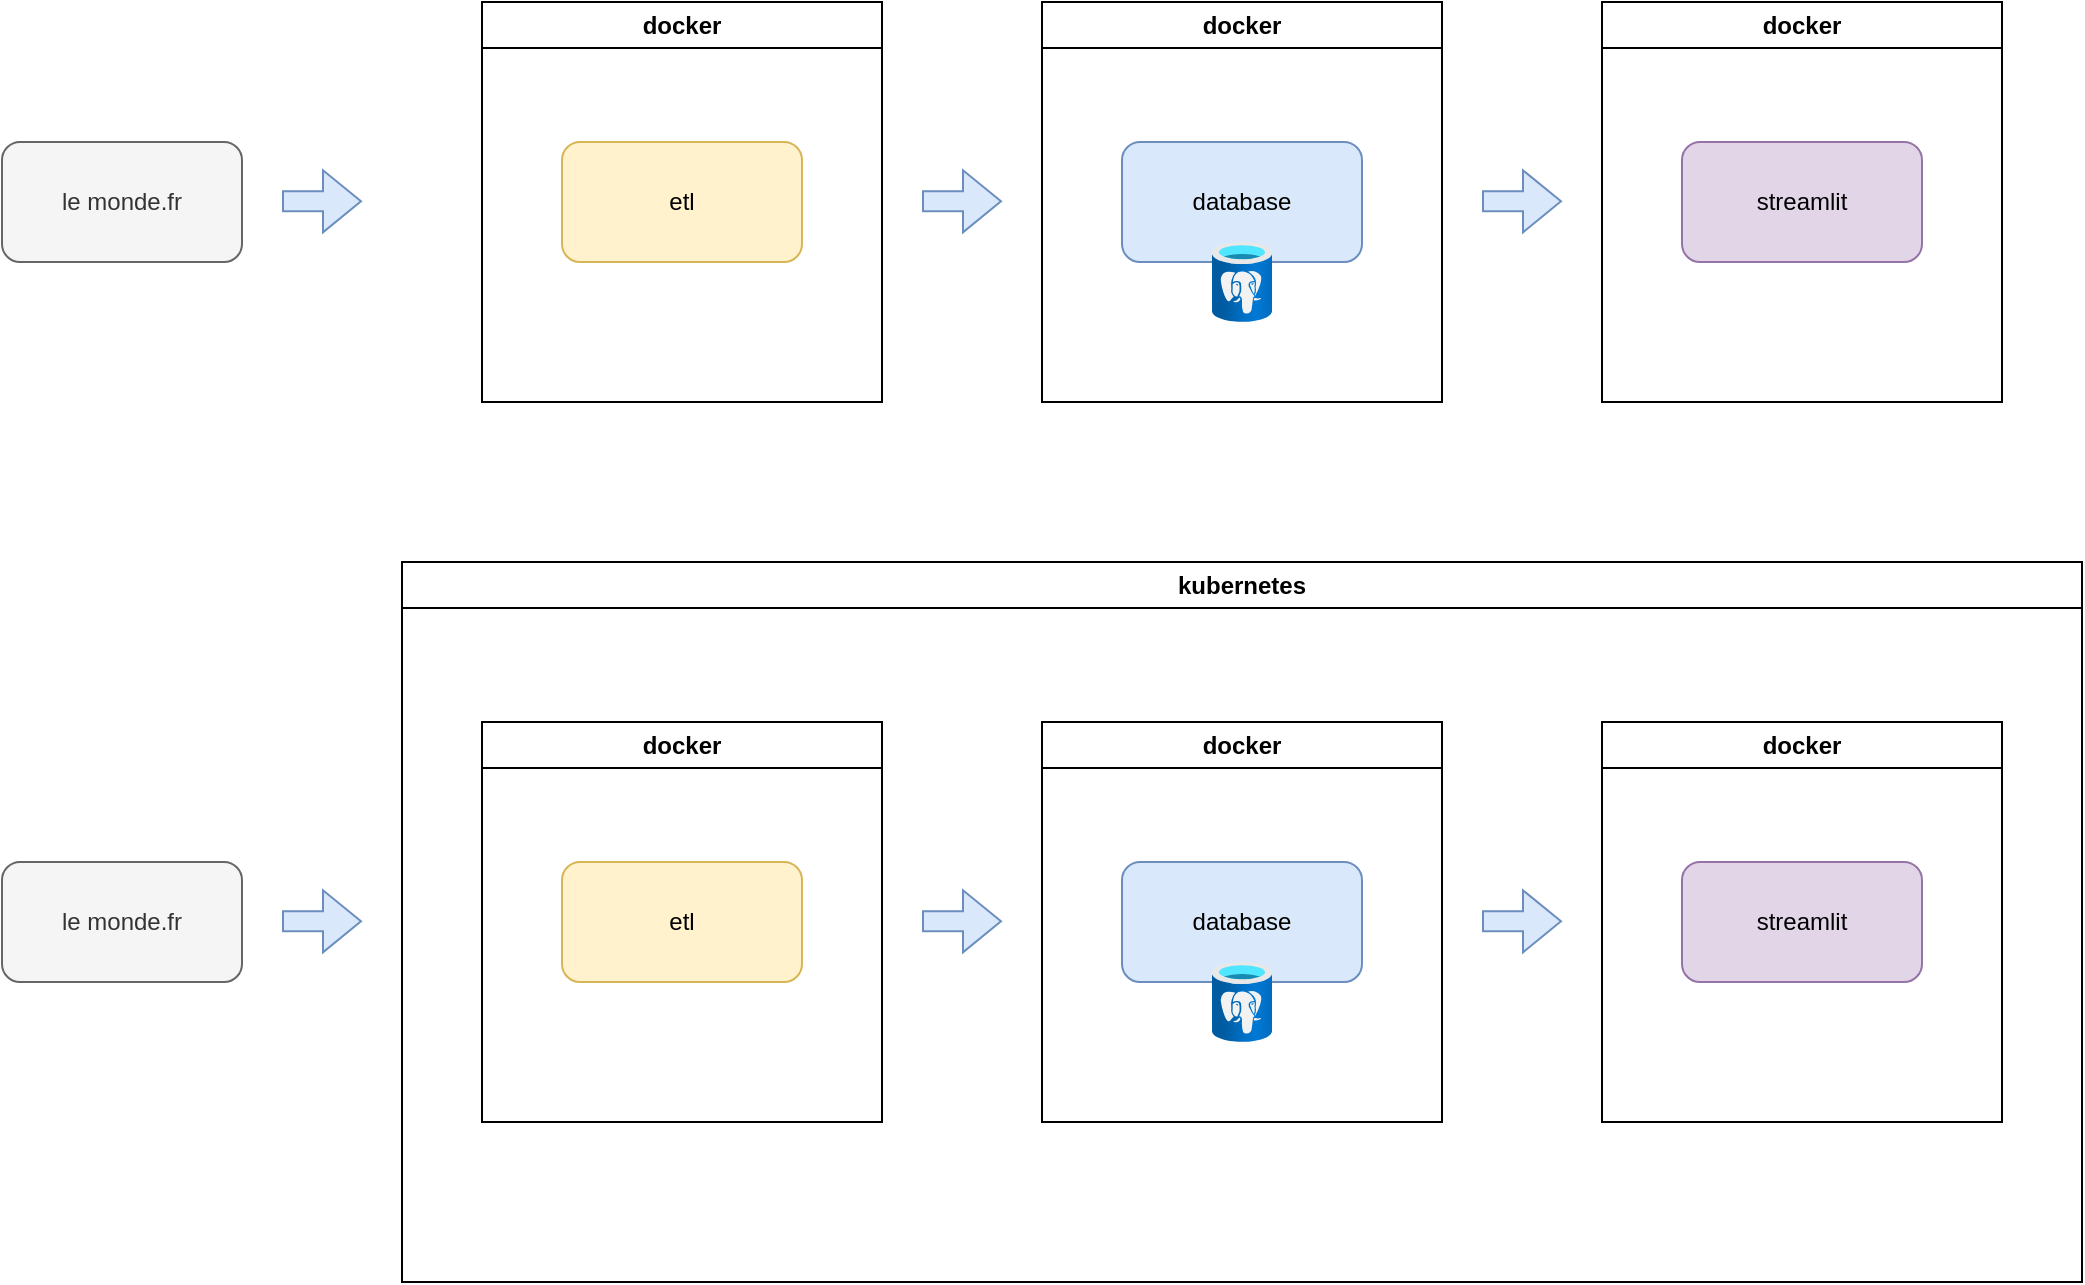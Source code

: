 <mxfile version="20.6.0" type="device"><diagram id="4UPBUQy9Qm4VnQTHt7rH" name="Page-1"><mxGraphModel dx="2272" dy="1857" grid="1" gridSize="10" guides="1" tooltips="1" connect="1" arrows="1" fold="1" page="1" pageScale="1" pageWidth="850" pageHeight="1100" math="0" shadow="0"><root><mxCell id="0"/><mxCell id="1" parent="0"/><mxCell id="7r_L6wyutP1GP6Yq1L7T-1" value="docker" style="swimlane;whiteSpace=wrap;html=1;" vertex="1" parent="1"><mxGeometry y="160" width="200" height="200" as="geometry"/></mxCell><mxCell id="7r_L6wyutP1GP6Yq1L7T-2" value="docker" style="swimlane;whiteSpace=wrap;html=1;startSize=23;" vertex="1" parent="1"><mxGeometry x="280" y="160" width="200" height="200" as="geometry"/></mxCell><mxCell id="7r_L6wyutP1GP6Yq1L7T-3" value="docker" style="swimlane;whiteSpace=wrap;html=1;" vertex="1" parent="1"><mxGeometry x="560" y="160" width="200" height="200" as="geometry"/></mxCell><mxCell id="7r_L6wyutP1GP6Yq1L7T-5" value="kubernetes" style="swimlane;whiteSpace=wrap;html=1;" vertex="1" parent="1"><mxGeometry x="-40" y="80" width="840" height="360" as="geometry"/></mxCell><mxCell id="7r_L6wyutP1GP6Yq1L7T-4" value="streamlit" style="rounded=1;whiteSpace=wrap;html=1;fillColor=#e1d5e7;strokeColor=#9673a6;" vertex="1" parent="7r_L6wyutP1GP6Yq1L7T-5"><mxGeometry x="640" y="150" width="120" height="60" as="geometry"/></mxCell><mxCell id="7r_L6wyutP1GP6Yq1L7T-7" value="database" style="rounded=1;whiteSpace=wrap;html=1;fillColor=#dae8fc;strokeColor=#6c8ebf;" vertex="1" parent="7r_L6wyutP1GP6Yq1L7T-5"><mxGeometry x="360" y="150" width="120" height="60" as="geometry"/></mxCell><mxCell id="7r_L6wyutP1GP6Yq1L7T-6" value="etl" style="rounded=1;whiteSpace=wrap;html=1;fillColor=#fff2cc;strokeColor=#d6b656;" vertex="1" parent="7r_L6wyutP1GP6Yq1L7T-5"><mxGeometry x="80" y="150" width="120" height="60" as="geometry"/></mxCell><mxCell id="7r_L6wyutP1GP6Yq1L7T-10" value="" style="aspect=fixed;html=1;points=[];align=center;image;fontSize=12;image=img/lib/azure2/databases/Azure_Database_PostgreSQL_Server.svg;" vertex="1" parent="7r_L6wyutP1GP6Yq1L7T-5"><mxGeometry x="405" y="200" width="30" height="40" as="geometry"/></mxCell><mxCell id="7r_L6wyutP1GP6Yq1L7T-12" value="" style="shape=flexArrow;endArrow=classic;html=1;rounded=0;fillColor=#dae8fc;strokeColor=#6c8ebf;" edge="1" parent="7r_L6wyutP1GP6Yq1L7T-5"><mxGeometry width="50" height="50" relative="1" as="geometry"><mxPoint x="260" y="179.66" as="sourcePoint"/><mxPoint x="300" y="179.66" as="targetPoint"/></mxGeometry></mxCell><mxCell id="7r_L6wyutP1GP6Yq1L7T-11" value="" style="shape=flexArrow;endArrow=classic;html=1;rounded=0;fillColor=#dae8fc;strokeColor=#6c8ebf;" edge="1" parent="7r_L6wyutP1GP6Yq1L7T-5"><mxGeometry width="50" height="50" relative="1" as="geometry"><mxPoint x="540" y="179.66" as="sourcePoint"/><mxPoint x="580" y="179.66" as="targetPoint"/></mxGeometry></mxCell><mxCell id="7r_L6wyutP1GP6Yq1L7T-8" value="le monde.fr" style="rounded=1;whiteSpace=wrap;html=1;fillColor=#f5f5f5;fontColor=#333333;strokeColor=#666666;" vertex="1" parent="1"><mxGeometry x="-240" y="230" width="120" height="60" as="geometry"/></mxCell><mxCell id="7r_L6wyutP1GP6Yq1L7T-9" value="" style="shape=flexArrow;endArrow=classic;html=1;rounded=0;fillColor=#dae8fc;strokeColor=#6c8ebf;" edge="1" parent="1"><mxGeometry width="50" height="50" relative="1" as="geometry"><mxPoint x="-100" y="259.66" as="sourcePoint"/><mxPoint x="-60" y="259.66" as="targetPoint"/></mxGeometry></mxCell><mxCell id="7r_L6wyutP1GP6Yq1L7T-13" value="docker" style="swimlane;whiteSpace=wrap;html=1;" vertex="1" parent="1"><mxGeometry y="-200" width="200" height="200" as="geometry"/></mxCell><mxCell id="7r_L6wyutP1GP6Yq1L7T-14" value="docker" style="swimlane;whiteSpace=wrap;html=1;startSize=23;" vertex="1" parent="1"><mxGeometry x="280" y="-200" width="200" height="200" as="geometry"/></mxCell><mxCell id="7r_L6wyutP1GP6Yq1L7T-15" value="docker" style="swimlane;whiteSpace=wrap;html=1;" vertex="1" parent="1"><mxGeometry x="560" y="-200" width="200" height="200" as="geometry"/></mxCell><mxCell id="7r_L6wyutP1GP6Yq1L7T-16" value="streamlit" style="rounded=1;whiteSpace=wrap;html=1;fillColor=#e1d5e7;strokeColor=#9673a6;" vertex="1" parent="1"><mxGeometry x="600" y="-130" width="120" height="60" as="geometry"/></mxCell><mxCell id="7r_L6wyutP1GP6Yq1L7T-17" value="database" style="rounded=1;whiteSpace=wrap;html=1;fillColor=#dae8fc;strokeColor=#6c8ebf;" vertex="1" parent="1"><mxGeometry x="320" y="-130" width="120" height="60" as="geometry"/></mxCell><mxCell id="7r_L6wyutP1GP6Yq1L7T-18" value="etl" style="rounded=1;whiteSpace=wrap;html=1;fillColor=#fff2cc;strokeColor=#d6b656;" vertex="1" parent="1"><mxGeometry x="40" y="-130" width="120" height="60" as="geometry"/></mxCell><mxCell id="7r_L6wyutP1GP6Yq1L7T-19" value="" style="aspect=fixed;html=1;points=[];align=center;image;fontSize=12;image=img/lib/azure2/databases/Azure_Database_PostgreSQL_Server.svg;" vertex="1" parent="1"><mxGeometry x="365" y="-80" width="30" height="40" as="geometry"/></mxCell><mxCell id="7r_L6wyutP1GP6Yq1L7T-20" value="" style="shape=flexArrow;endArrow=classic;html=1;rounded=0;fillColor=#dae8fc;strokeColor=#6c8ebf;" edge="1" parent="1"><mxGeometry width="50" height="50" relative="1" as="geometry"><mxPoint x="220" y="-100.34" as="sourcePoint"/><mxPoint x="260" y="-100.34" as="targetPoint"/></mxGeometry></mxCell><mxCell id="7r_L6wyutP1GP6Yq1L7T-21" value="" style="shape=flexArrow;endArrow=classic;html=1;rounded=0;fillColor=#dae8fc;strokeColor=#6c8ebf;" edge="1" parent="1"><mxGeometry width="50" height="50" relative="1" as="geometry"><mxPoint x="500" y="-100.34" as="sourcePoint"/><mxPoint x="540" y="-100.34" as="targetPoint"/></mxGeometry></mxCell><mxCell id="7r_L6wyutP1GP6Yq1L7T-22" value="le monde.fr" style="rounded=1;whiteSpace=wrap;html=1;fillColor=#f5f5f5;fontColor=#333333;strokeColor=#666666;" vertex="1" parent="1"><mxGeometry x="-240" y="-130" width="120" height="60" as="geometry"/></mxCell><mxCell id="7r_L6wyutP1GP6Yq1L7T-23" value="" style="shape=flexArrow;endArrow=classic;html=1;rounded=0;fillColor=#dae8fc;strokeColor=#6c8ebf;" edge="1" parent="1"><mxGeometry width="50" height="50" relative="1" as="geometry"><mxPoint x="-100" y="-100.34" as="sourcePoint"/><mxPoint x="-60" y="-100.34" as="targetPoint"/></mxGeometry></mxCell></root></mxGraphModel></diagram></mxfile>